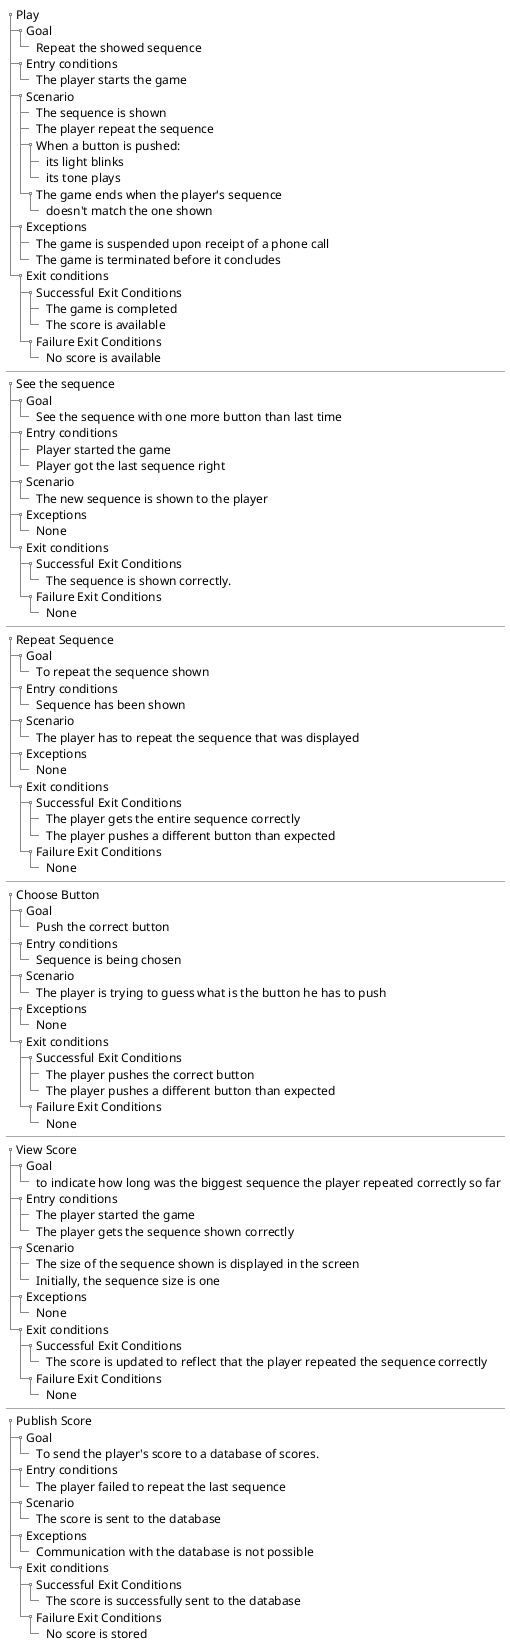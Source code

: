 @startsalt
{
{T
+ Play
++  Goal
+++ Repeat the showed sequence
++ Entry conditions
+++ The player starts the game
++ Scenario
+++ The sequence is shown
+++ The player repeat the sequence
+++ When a button is pushed:
++++ its light blinks
++++ its tone plays
+++ The game ends when the player's sequence
++++ doesn't match the one shown
++ Exceptions
+++ The game is suspended upon receipt of a phone call
+++ The game is terminated before it concludes
++ Exit conditions
+++ Successful Exit Conditions
++++ The game is completed
++++ The score is available
+++ Failure Exit Conditions
++++ No score is available
}
---
{T
+ See the sequence
++  Goal
+++ See the sequence with one more button than last time
++ Entry conditions
+++ Player started the game
+++ Player got the last sequence right
++ Scenario
+++ The new sequence is shown to the player
++ Exceptions
+++ None
++ Exit conditions
+++ Successful Exit Conditions
++++ The sequence is shown correctly.
+++ Failure Exit Conditions
++++ None
}
---
{T
+ Repeat Sequence
++  Goal
+++ To repeat the sequence shown
++ Entry conditions
+++ Sequence has been shown
++ Scenario
+++ The player has to repeat the sequence that was displayed
++ Exceptions
+++ None
++ Exit conditions
+++ Successful Exit Conditions
++++ The player gets the entire sequence correctly
++++ The player pushes a different button than expected
+++ Failure Exit Conditions
++++ None
}
---
{T
+ Choose Button
++  Goal
+++ Push the correct button
++ Entry conditions
+++ Sequence is being chosen
++ Scenario
+++ The player is trying to guess what is the button he has to push
++ Exceptions
+++ None
++ Exit conditions
+++ Successful Exit Conditions
++++ The player pushes the correct button
++++ The player pushes a different button than expected
+++ Failure Exit Conditions
++++ None
}
---
{T
+ View Score
++  Goal
+++ to indicate how long was the biggest sequence the player repeated correctly so far
++ Entry conditions
+++ The player started the game
+++ The player gets the sequence shown correctly
++ Scenario
+++ The size of the sequence shown is displayed in the screen
+++ Initially, the sequence size is one
++ Exceptions
+++ None
++ Exit conditions
+++ Successful Exit Conditions
++++ The score is updated to reflect that the player repeated the sequence correctly
+++ Failure Exit Conditions
++++ None
}
---
{T
+ Publish Score
++  Goal
+++ To send the player's score to a database of scores.
++ Entry conditions
+++ The player failed to repeat the last sequence
++ Scenario
+++ The score is sent to the database
++ Exceptions
+++ Communication with the database is not possible
++ Exit conditions
+++ Successful Exit Conditions
++++ The score is successfully sent to the database
+++ Failure Exit Conditions
++++ No score is stored
}

}

@endsalt